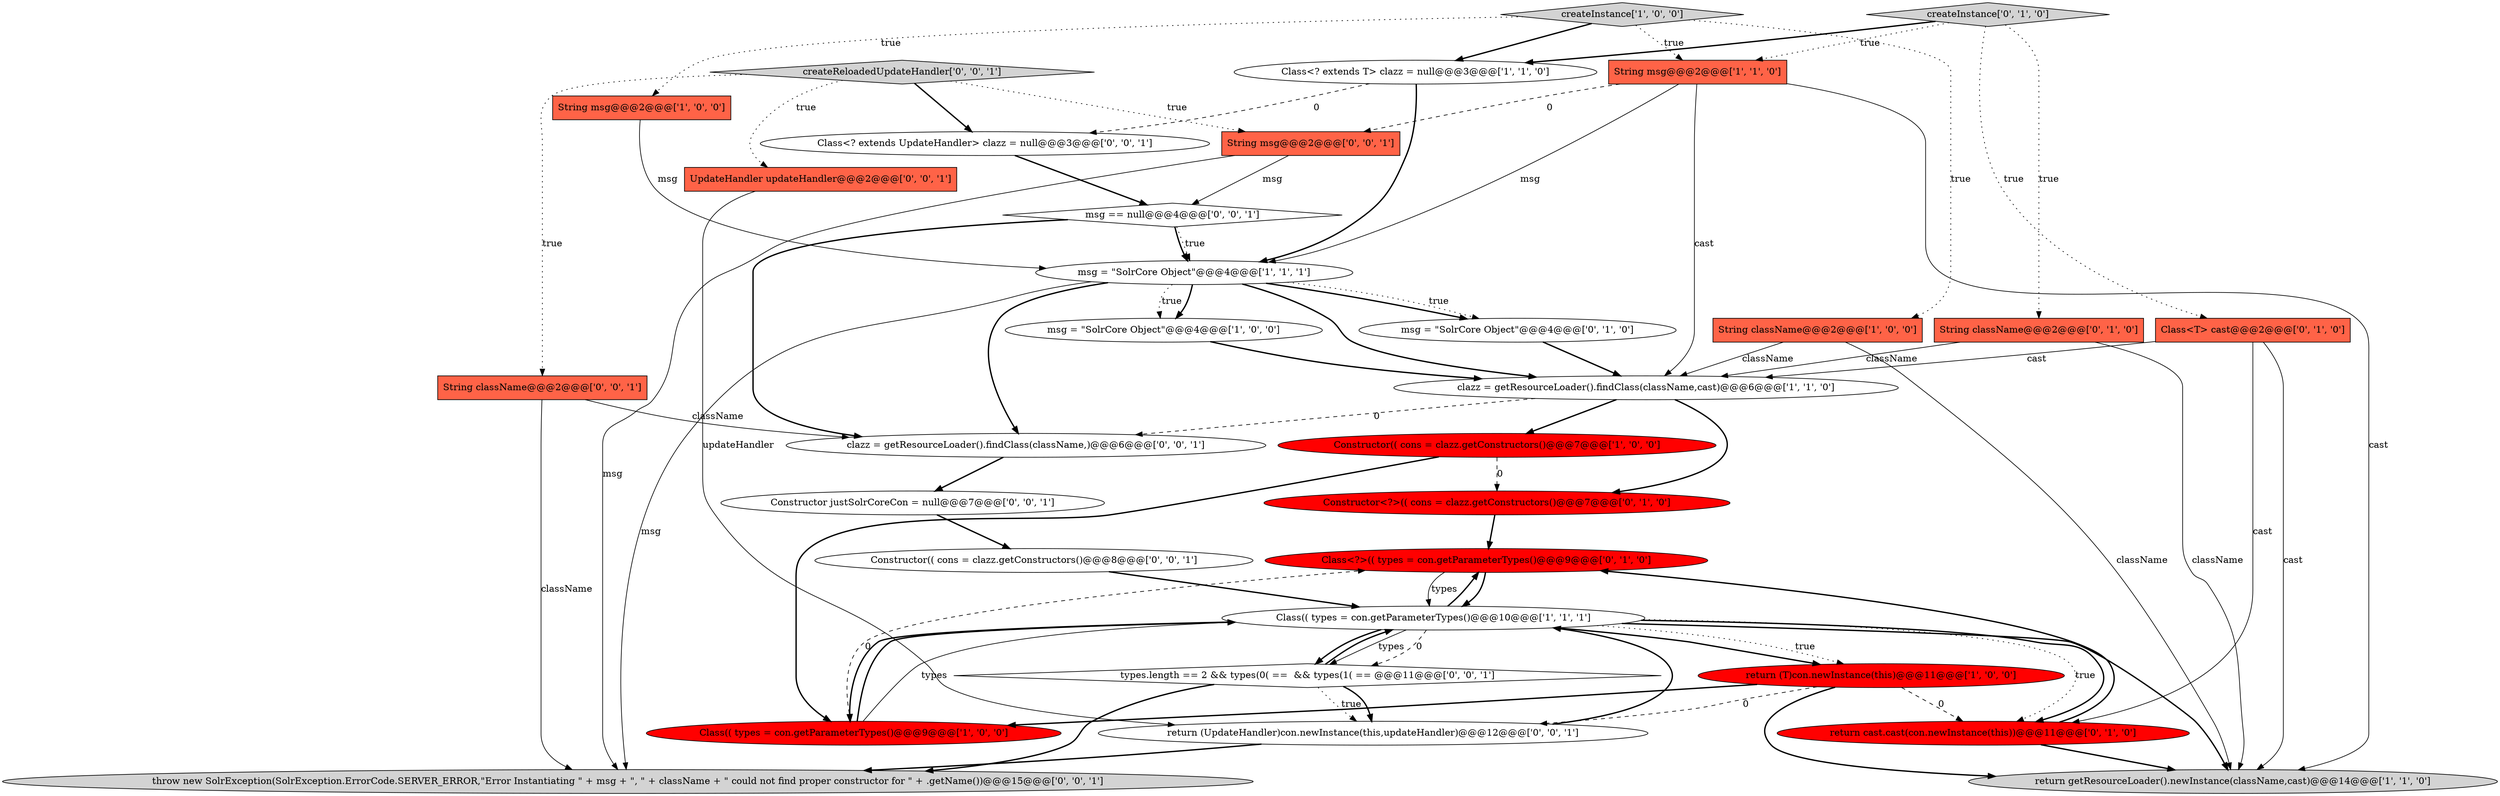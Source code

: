 digraph {
19 [style = filled, label = "Class<?>(( types = con.getParameterTypes()@@@9@@@['0', '1', '0']", fillcolor = red, shape = ellipse image = "AAA1AAABBB2BBB"];
22 [style = filled, label = "throw new SolrException(SolrException.ErrorCode.SERVER_ERROR,\"Error Instantiating \" + msg + \", \" + className + \" could not find proper constructor for \" + .getName())@@@15@@@['0', '0', '1']", fillcolor = lightgray, shape = ellipse image = "AAA0AAABBB3BBB"];
24 [style = filled, label = "msg == null@@@4@@@['0', '0', '1']", fillcolor = white, shape = diamond image = "AAA0AAABBB3BBB"];
5 [style = filled, label = "Class(( types = con.getParameterTypes()@@@9@@@['1', '0', '0']", fillcolor = red, shape = ellipse image = "AAA1AAABBB1BBB"];
14 [style = filled, label = "Constructor<?>(( cons = clazz.getConstructors()@@@7@@@['0', '1', '0']", fillcolor = red, shape = ellipse image = "AAA1AAABBB2BBB"];
21 [style = filled, label = "String className@@@2@@@['0', '0', '1']", fillcolor = tomato, shape = box image = "AAA0AAABBB3BBB"];
20 [style = filled, label = "Constructor(( cons = clazz.getConstructors()@@@8@@@['0', '0', '1']", fillcolor = white, shape = ellipse image = "AAA0AAABBB3BBB"];
12 [style = filled, label = "String msg@@@2@@@['1', '1', '0']", fillcolor = tomato, shape = box image = "AAA0AAABBB1BBB"];
26 [style = filled, label = "UpdateHandler updateHandler@@@2@@@['0', '0', '1']", fillcolor = tomato, shape = box image = "AAA0AAABBB3BBB"];
31 [style = filled, label = "types.length == 2 && types(0( ==  && types(1( == @@@11@@@['0', '0', '1']", fillcolor = white, shape = diamond image = "AAA0AAABBB3BBB"];
9 [style = filled, label = "clazz = getResourceLoader().findClass(className,cast)@@@6@@@['1', '1', '0']", fillcolor = white, shape = ellipse image = "AAA0AAABBB1BBB"];
2 [style = filled, label = "Constructor(( cons = clazz.getConstructors()@@@7@@@['1', '0', '0']", fillcolor = red, shape = ellipse image = "AAA1AAABBB1BBB"];
30 [style = filled, label = "createReloadedUpdateHandler['0', '0', '1']", fillcolor = lightgray, shape = diamond image = "AAA0AAABBB3BBB"];
4 [style = filled, label = "String msg@@@2@@@['1', '0', '0']", fillcolor = tomato, shape = box image = "AAA0AAABBB1BBB"];
13 [style = filled, label = "String className@@@2@@@['0', '1', '0']", fillcolor = tomato, shape = box image = "AAA0AAABBB2BBB"];
27 [style = filled, label = "Class<? extends UpdateHandler> clazz = null@@@3@@@['0', '0', '1']", fillcolor = white, shape = ellipse image = "AAA0AAABBB3BBB"];
25 [style = filled, label = "clazz = getResourceLoader().findClass(className,)@@@6@@@['0', '0', '1']", fillcolor = white, shape = ellipse image = "AAA0AAABBB3BBB"];
10 [style = filled, label = "return (T)con.newInstance(this)@@@11@@@['1', '0', '0']", fillcolor = red, shape = ellipse image = "AAA1AAABBB1BBB"];
18 [style = filled, label = "msg = \"SolrCore Object\"@@@4@@@['0', '1', '0']", fillcolor = white, shape = ellipse image = "AAA0AAABBB2BBB"];
0 [style = filled, label = "msg = \"SolrCore Object\"@@@4@@@['1', '0', '0']", fillcolor = white, shape = ellipse image = "AAA0AAABBB1BBB"];
16 [style = filled, label = "createInstance['0', '1', '0']", fillcolor = lightgray, shape = diamond image = "AAA0AAABBB2BBB"];
15 [style = filled, label = "Class<T> cast@@@2@@@['0', '1', '0']", fillcolor = tomato, shape = box image = "AAA0AAABBB2BBB"];
17 [style = filled, label = "return cast.cast(con.newInstance(this))@@@11@@@['0', '1', '0']", fillcolor = red, shape = ellipse image = "AAA1AAABBB2BBB"];
3 [style = filled, label = "return getResourceLoader().newInstance(className,cast)@@@14@@@['1', '1', '0']", fillcolor = lightgray, shape = ellipse image = "AAA0AAABBB1BBB"];
8 [style = filled, label = "msg = \"SolrCore Object\"@@@4@@@['1', '1', '1']", fillcolor = white, shape = ellipse image = "AAA0AAABBB1BBB"];
28 [style = filled, label = "return (UpdateHandler)con.newInstance(this,updateHandler)@@@12@@@['0', '0', '1']", fillcolor = white, shape = ellipse image = "AAA0AAABBB3BBB"];
1 [style = filled, label = "Class(( types = con.getParameterTypes()@@@10@@@['1', '1', '1']", fillcolor = white, shape = ellipse image = "AAA0AAABBB1BBB"];
29 [style = filled, label = "String msg@@@2@@@['0', '0', '1']", fillcolor = tomato, shape = box image = "AAA0AAABBB3BBB"];
23 [style = filled, label = "Constructor justSolrCoreCon = null@@@7@@@['0', '0', '1']", fillcolor = white, shape = ellipse image = "AAA0AAABBB3BBB"];
7 [style = filled, label = "String className@@@2@@@['1', '0', '0']", fillcolor = tomato, shape = box image = "AAA0AAABBB1BBB"];
6 [style = filled, label = "createInstance['1', '0', '0']", fillcolor = lightgray, shape = diamond image = "AAA0AAABBB1BBB"];
11 [style = filled, label = "Class<? extends T> clazz = null@@@3@@@['1', '1', '0']", fillcolor = white, shape = ellipse image = "AAA0AAABBB1BBB"];
1->5 [style = bold, label=""];
15->3 [style = solid, label="cast"];
0->9 [style = bold, label=""];
23->20 [style = bold, label=""];
1->31 [style = solid, label="types"];
12->9 [style = solid, label="cast"];
16->11 [style = bold, label=""];
31->22 [style = bold, label=""];
1->10 [style = dotted, label="true"];
16->12 [style = dotted, label="true"];
1->17 [style = dotted, label="true"];
16->13 [style = dotted, label="true"];
13->9 [style = solid, label="className"];
9->2 [style = bold, label=""];
7->3 [style = solid, label="className"];
21->25 [style = solid, label="className"];
8->18 [style = bold, label=""];
25->23 [style = bold, label=""];
1->31 [style = dashed, label="0"];
30->27 [style = bold, label=""];
29->22 [style = solid, label="msg"];
1->3 [style = bold, label=""];
10->28 [style = dashed, label="0"];
10->3 [style = bold, label=""];
14->19 [style = bold, label=""];
13->3 [style = solid, label="className"];
28->1 [style = bold, label=""];
31->1 [style = bold, label=""];
8->22 [style = solid, label="msg"];
20->1 [style = bold, label=""];
30->26 [style = dotted, label="true"];
5->1 [style = solid, label="types"];
30->21 [style = dotted, label="true"];
4->8 [style = solid, label="msg"];
17->19 [style = bold, label=""];
1->17 [style = bold, label=""];
12->8 [style = solid, label="msg"];
8->0 [style = bold, label=""];
5->1 [style = bold, label=""];
19->1 [style = bold, label=""];
30->29 [style = dotted, label="true"];
12->3 [style = solid, label="cast"];
10->5 [style = bold, label=""];
6->4 [style = dotted, label="true"];
2->14 [style = dashed, label="0"];
31->28 [style = dotted, label="true"];
15->9 [style = solid, label="cast"];
29->24 [style = solid, label="msg"];
24->25 [style = bold, label=""];
6->11 [style = bold, label=""];
9->25 [style = dashed, label="0"];
12->29 [style = dashed, label="0"];
8->9 [style = bold, label=""];
18->9 [style = bold, label=""];
9->14 [style = bold, label=""];
17->3 [style = bold, label=""];
6->7 [style = dotted, label="true"];
8->18 [style = dotted, label="true"];
11->8 [style = bold, label=""];
10->17 [style = dashed, label="0"];
27->24 [style = bold, label=""];
8->0 [style = dotted, label="true"];
6->12 [style = dotted, label="true"];
31->28 [style = bold, label=""];
21->22 [style = solid, label="className"];
24->8 [style = bold, label=""];
24->8 [style = dotted, label="true"];
1->19 [style = bold, label=""];
1->31 [style = bold, label=""];
11->27 [style = dashed, label="0"];
1->10 [style = bold, label=""];
5->19 [style = dashed, label="0"];
19->1 [style = solid, label="types"];
8->25 [style = bold, label=""];
15->17 [style = solid, label="cast"];
28->22 [style = bold, label=""];
7->9 [style = solid, label="className"];
2->5 [style = bold, label=""];
16->15 [style = dotted, label="true"];
26->28 [style = solid, label="updateHandler"];
}
